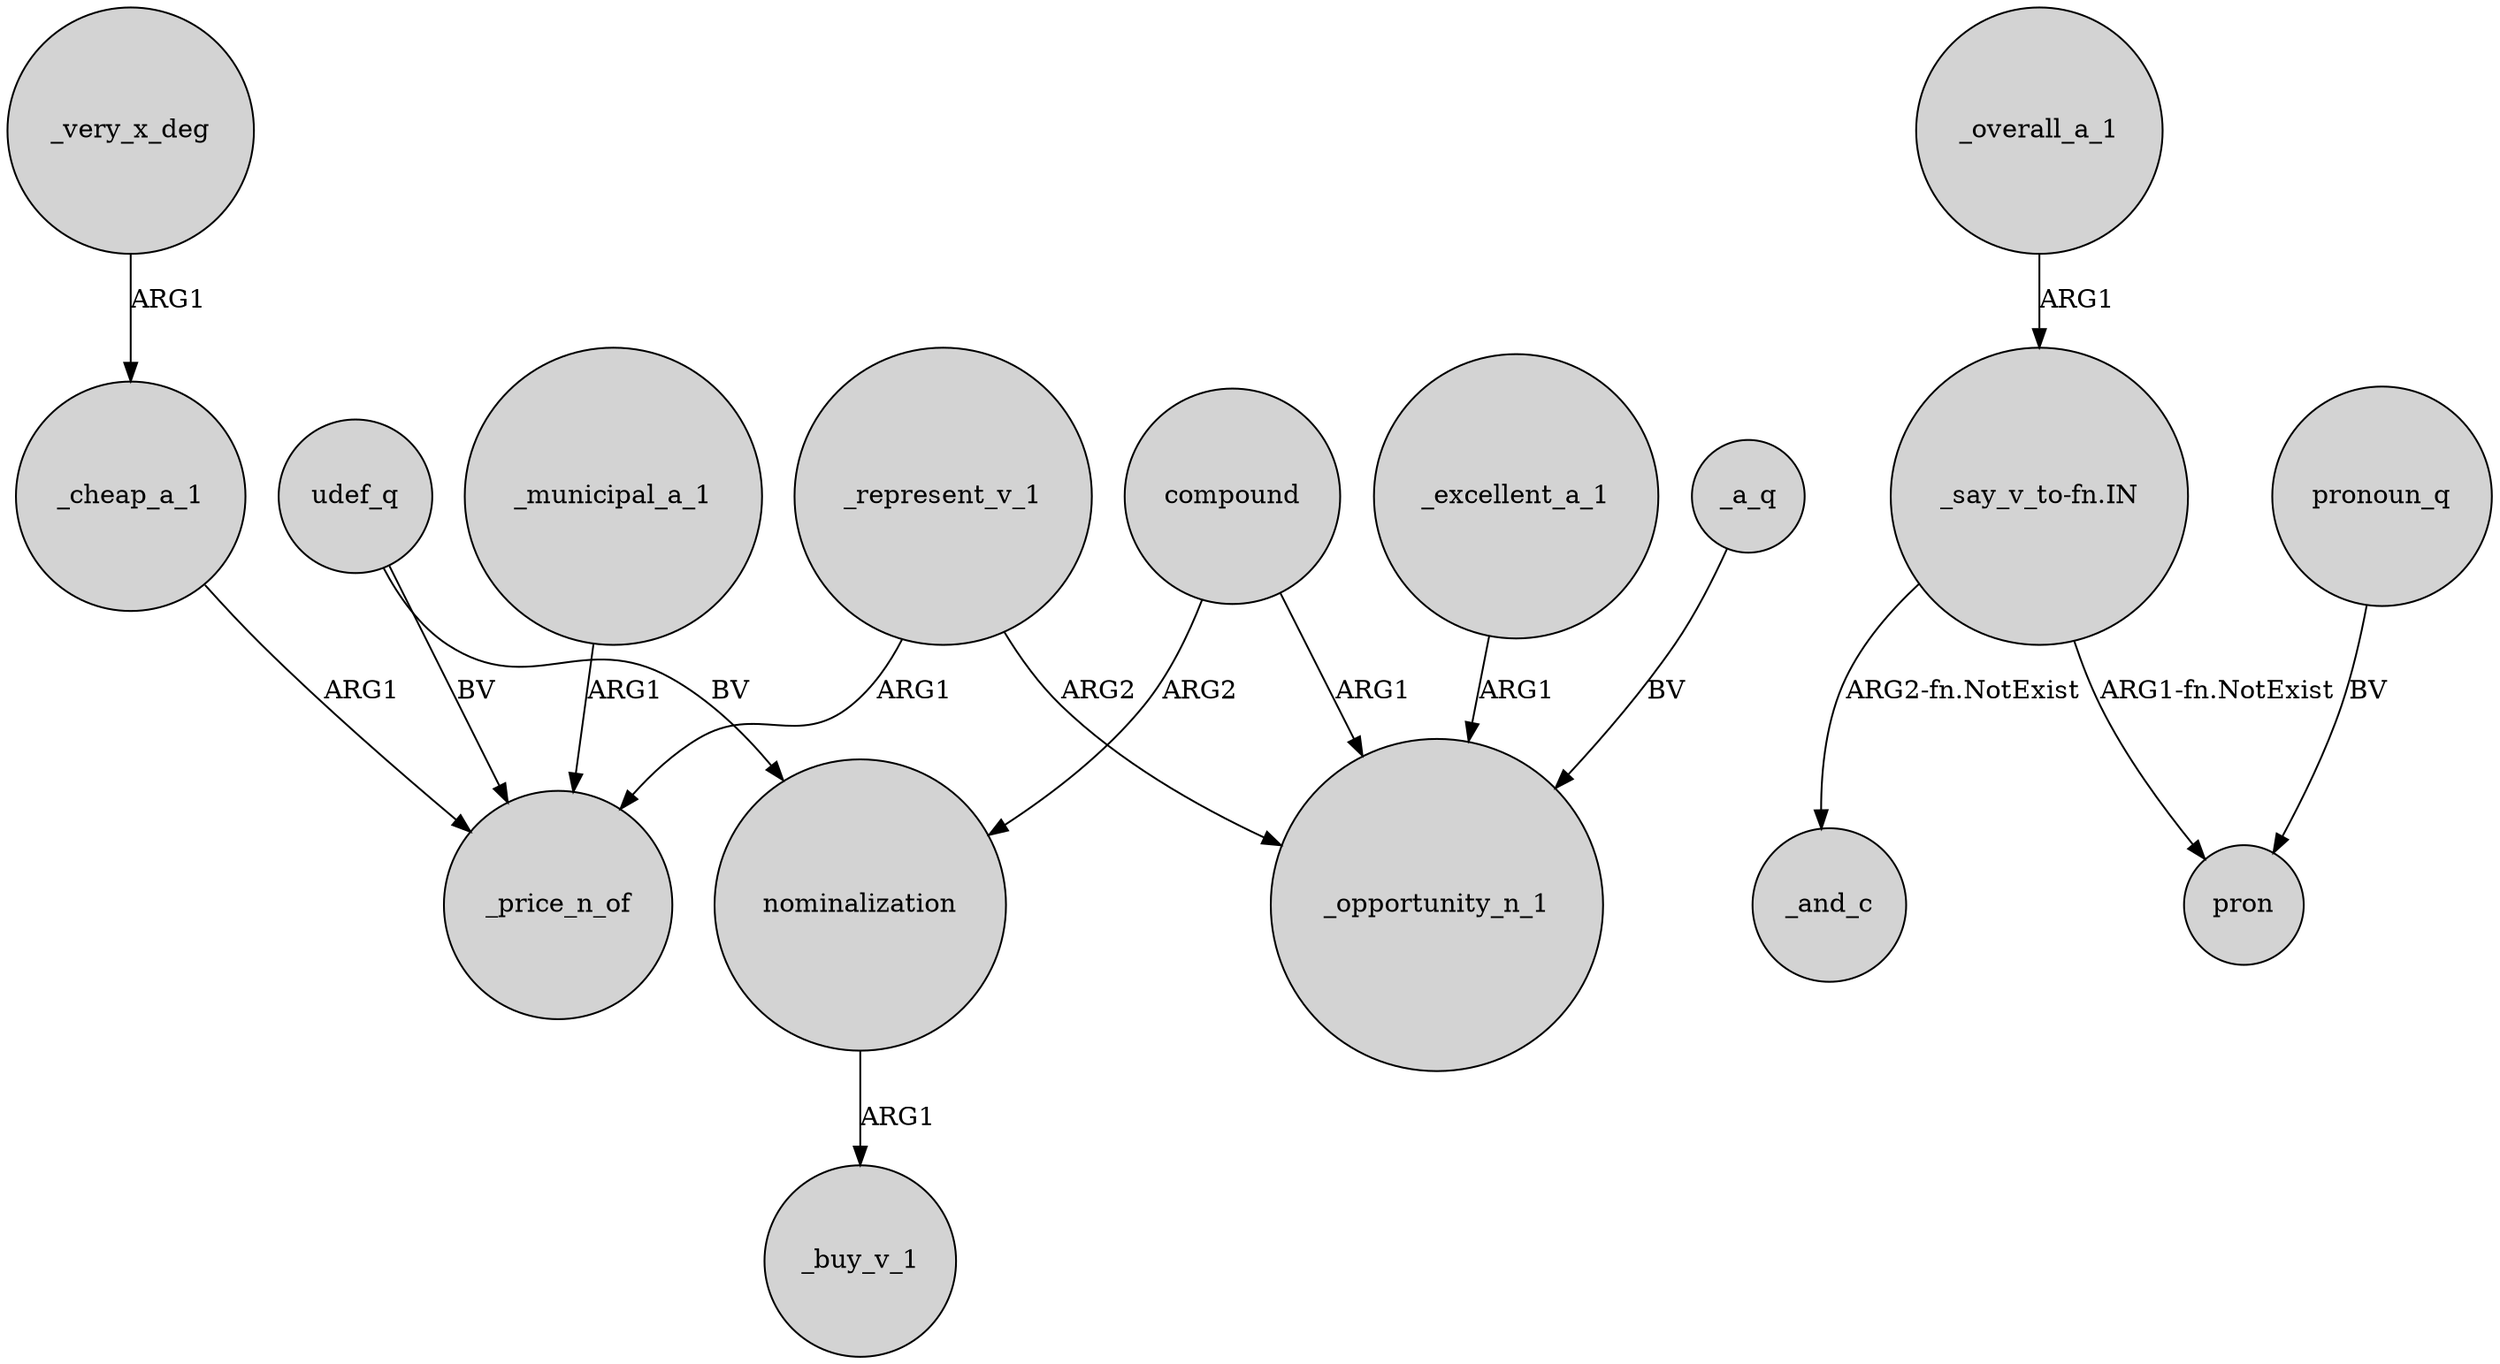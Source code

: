 digraph {
	node [shape=circle style=filled]
	_cheap_a_1 -> _price_n_of [label=ARG1]
	_overall_a_1 -> "_say_v_to-fn.IN" [label=ARG1]
	_excellent_a_1 -> _opportunity_n_1 [label=ARG1]
	_represent_v_1 -> _price_n_of [label=ARG1]
	_represent_v_1 -> _opportunity_n_1 [label=ARG2]
	compound -> nominalization [label=ARG2]
	udef_q -> _price_n_of [label=BV]
	compound -> _opportunity_n_1 [label=ARG1]
	"_say_v_to-fn.IN" -> _and_c [label="ARG2-fn.NotExist"]
	pronoun_q -> pron [label=BV]
	nominalization -> _buy_v_1 [label=ARG1]
	_a_q -> _opportunity_n_1 [label=BV]
	_very_x_deg -> _cheap_a_1 [label=ARG1]
	_municipal_a_1 -> _price_n_of [label=ARG1]
	udef_q -> nominalization [label=BV]
	"_say_v_to-fn.IN" -> pron [label="ARG1-fn.NotExist"]
}
